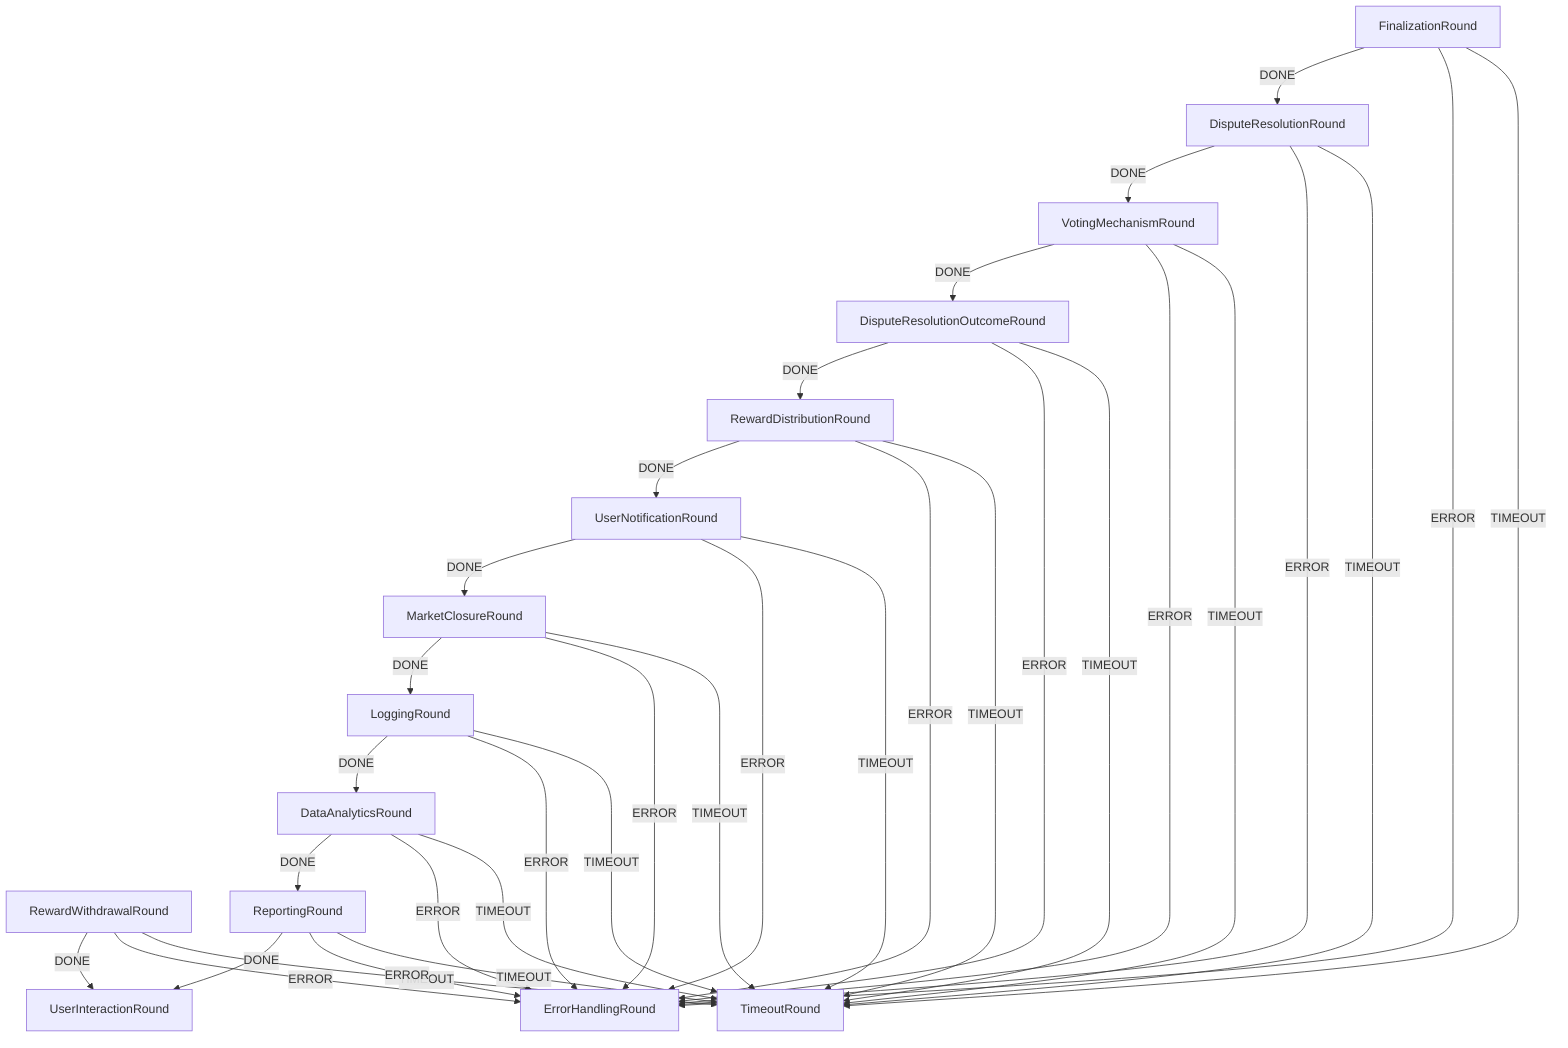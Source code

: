 graph TD
  RewardWithdrawalRound
  UserInteractionRound
  ReportingRound
  TimeoutRound
  MarketClosureRound
  RewardDistributionRound
  RewardWithdrawalRound
  DataAnalyticsRound
  LoggingRound
  DisputeResolutionRound
  DisputeResolutionOutcomeRound
  ErrorHandlingRound
  VotingMechanismRound
  FinalizationRound
  UserNotificationRound
  RewardWithdrawalRound -->|DONE| UserInteractionRound
  RewardWithdrawalRound -->|ERROR| ErrorHandlingRound
  RewardWithdrawalRound -->|TIMEOUT| TimeoutRound
  FinalizationRound -->|DONE| DisputeResolutionRound
  FinalizationRound -->|ERROR| ErrorHandlingRound
  FinalizationRound -->|TIMEOUT| TimeoutRound
  DisputeResolutionRound -->|DONE| VotingMechanismRound
  DisputeResolutionRound -->|ERROR| ErrorHandlingRound
  DisputeResolutionRound -->|TIMEOUT| TimeoutRound
  VotingMechanismRound -->|DONE| DisputeResolutionOutcomeRound
  VotingMechanismRound -->|ERROR| ErrorHandlingRound
  VotingMechanismRound -->|TIMEOUT| TimeoutRound
  DisputeResolutionOutcomeRound -->|DONE| RewardDistributionRound
  DisputeResolutionOutcomeRound -->|ERROR| ErrorHandlingRound
  DisputeResolutionOutcomeRound -->|TIMEOUT| TimeoutRound
  RewardDistributionRound -->|DONE| UserNotificationRound
  RewardDistributionRound -->|ERROR| ErrorHandlingRound
  RewardDistributionRound -->|TIMEOUT| TimeoutRound
  UserNotificationRound -->|DONE| MarketClosureRound
  UserNotificationRound -->|ERROR| ErrorHandlingRound
  UserNotificationRound -->|TIMEOUT| TimeoutRound
  MarketClosureRound -->|DONE| LoggingRound
  MarketClosureRound -->|ERROR| ErrorHandlingRound
  MarketClosureRound -->|TIMEOUT| TimeoutRound
  LoggingRound -->|DONE| DataAnalyticsRound
  LoggingRound -->|ERROR| ErrorHandlingRound
  LoggingRound -->|TIMEOUT| TimeoutRound
  DataAnalyticsRound -->|DONE| ReportingRound
  DataAnalyticsRound -->|ERROR| ErrorHandlingRound
  DataAnalyticsRound -->|TIMEOUT| TimeoutRound
  ReportingRound -->|DONE| UserInteractionRound
  ReportingRound -->|ERROR| ErrorHandlingRound
  ReportingRound -->|TIMEOUT| TimeoutRound